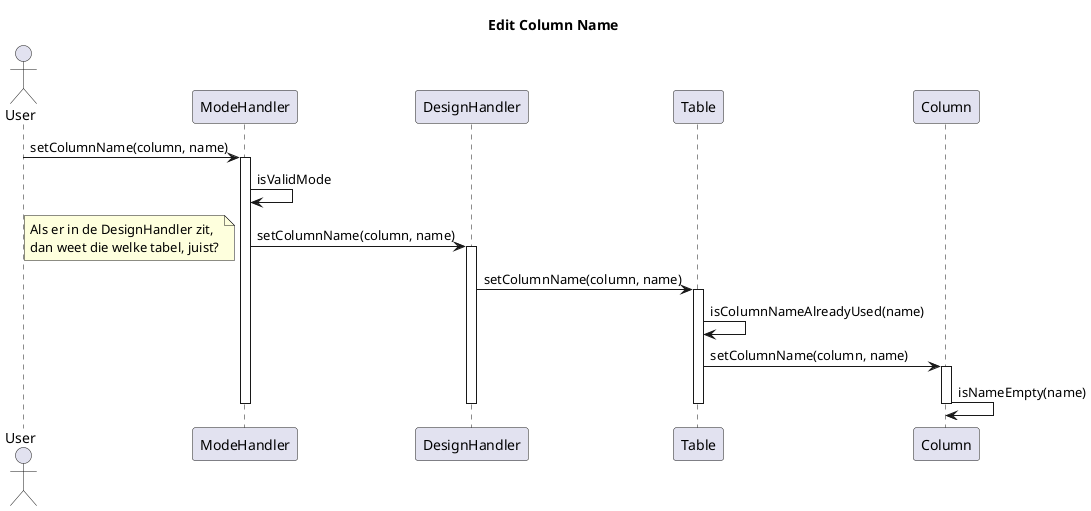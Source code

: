 @startuml
title Edit Column Name
Actor User

User -> ModeHandler: setColumnName(column, name)
Activate ModeHandler
ModeHandler -> ModeHandler: isValidMode
ModeHandler -> DesignHandler: setColumnName(column, name)
Activate DesignHandler
note left
    Als er in de DesignHandler zit,
    dan weet die welke tabel, juist?
end note
DesignHandler -> Table: setColumnName(column, name)
activate Table
Table -> Table: isColumnNameAlreadyUsed(name)

Table -> Column: setColumnName(column, name)
Activate Column

Column -> Column: isNameEmpty(name)

Deactivate Column

deactivate Table

Deactivate DesignHandler

Deactivate ModeHandler

@enduml